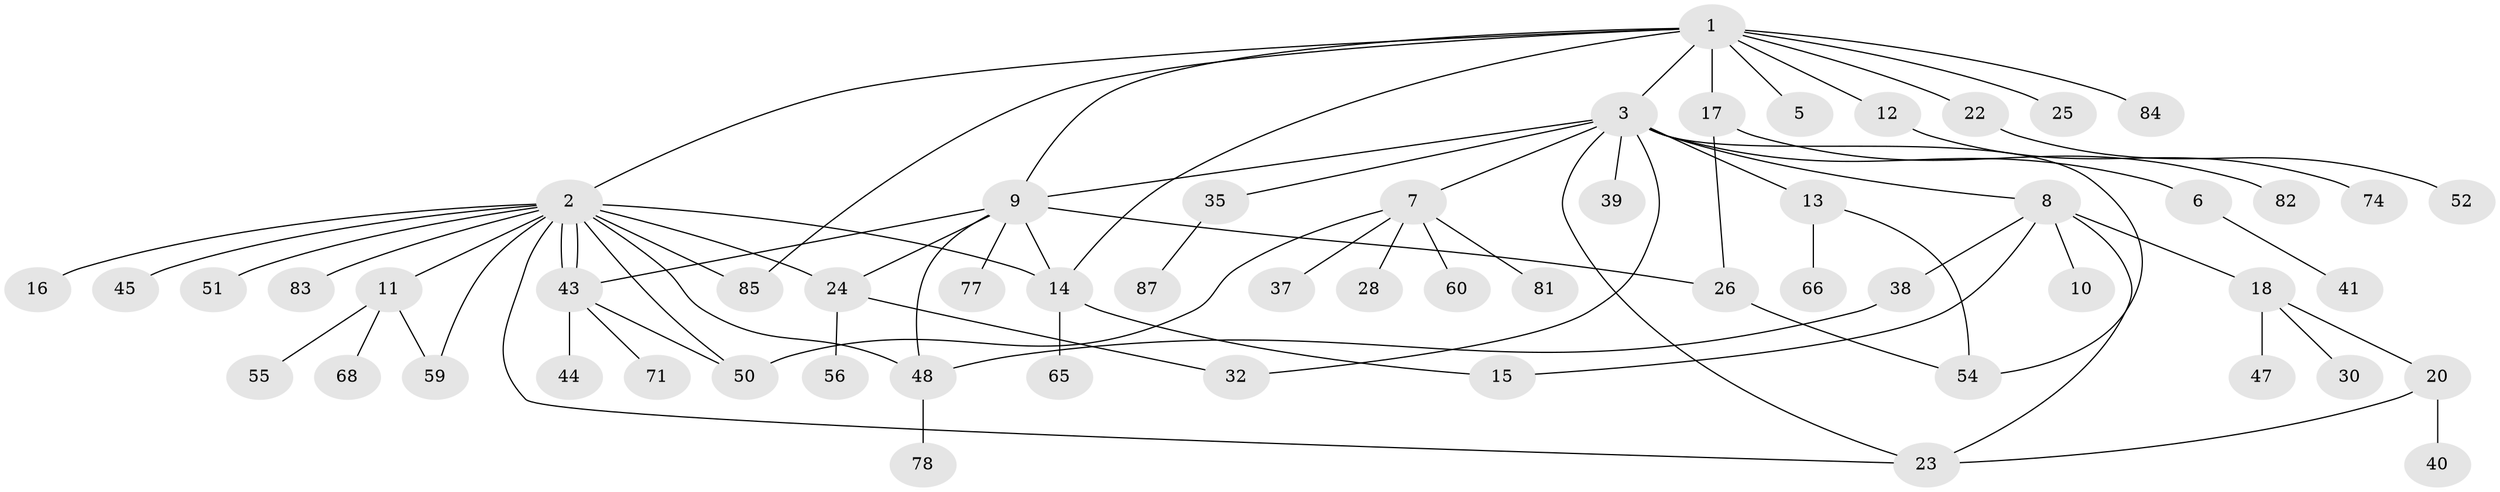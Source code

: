 // Generated by graph-tools (version 1.1) at 2025/23/03/03/25 07:23:53]
// undirected, 58 vertices, 77 edges
graph export_dot {
graph [start="1"]
  node [color=gray90,style=filled];
  1 [super="+75"];
  2 [super="+4"];
  3 [super="+46"];
  5;
  6 [super="+29"];
  7 [super="+27"];
  8 [super="+21"];
  9 [super="+19"];
  10 [super="+53"];
  11;
  12 [super="+80"];
  13 [super="+31"];
  14;
  15 [super="+36"];
  16;
  17 [super="+70"];
  18 [super="+49"];
  20 [super="+64"];
  22 [super="+57"];
  23;
  24 [super="+34"];
  25;
  26 [super="+33"];
  28;
  30 [super="+58"];
  32 [super="+79"];
  35 [super="+73"];
  37;
  38;
  39;
  40 [super="+42"];
  41 [super="+69"];
  43 [super="+67"];
  44;
  45;
  47;
  48 [super="+63"];
  50;
  51 [super="+89"];
  52;
  54 [super="+62"];
  55;
  56 [super="+61"];
  59 [super="+88"];
  60;
  65 [super="+72"];
  66 [super="+86"];
  68 [super="+76"];
  71;
  74;
  77;
  78;
  81;
  82;
  83;
  84;
  85;
  87;
  1 -- 2;
  1 -- 3;
  1 -- 5;
  1 -- 12;
  1 -- 14;
  1 -- 17;
  1 -- 22;
  1 -- 25;
  1 -- 84;
  1 -- 85;
  1 -- 9;
  2 -- 14;
  2 -- 16;
  2 -- 43;
  2 -- 43;
  2 -- 45;
  2 -- 48;
  2 -- 50;
  2 -- 83;
  2 -- 24;
  2 -- 59;
  2 -- 51;
  2 -- 85;
  2 -- 23;
  2 -- 11;
  3 -- 6;
  3 -- 7;
  3 -- 8;
  3 -- 9;
  3 -- 13;
  3 -- 23;
  3 -- 32;
  3 -- 35;
  3 -- 39;
  3 -- 54;
  6 -- 41;
  7 -- 50;
  7 -- 81;
  7 -- 28;
  7 -- 37;
  7 -- 60;
  8 -- 10;
  8 -- 15;
  8 -- 18;
  8 -- 23;
  8 -- 38;
  9 -- 14;
  9 -- 26;
  9 -- 77;
  9 -- 43;
  9 -- 24;
  9 -- 48;
  11 -- 55;
  11 -- 59;
  11 -- 68;
  12 -- 74;
  13 -- 66;
  13 -- 54;
  14 -- 65;
  14 -- 15;
  17 -- 82;
  17 -- 26;
  18 -- 20;
  18 -- 30;
  18 -- 47;
  20 -- 40;
  20 -- 23;
  22 -- 52;
  24 -- 56;
  24 -- 32;
  26 -- 54;
  35 -- 87;
  38 -- 48;
  43 -- 44;
  43 -- 50;
  43 -- 71;
  48 -- 78;
}
